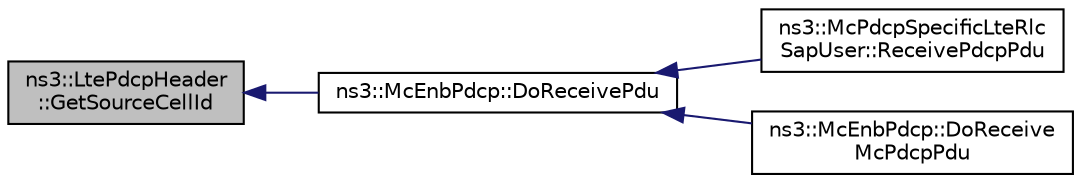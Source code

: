 digraph "ns3::LtePdcpHeader::GetSourceCellId"
{
  edge [fontname="Helvetica",fontsize="10",labelfontname="Helvetica",labelfontsize="10"];
  node [fontname="Helvetica",fontsize="10",shape=record];
  rankdir="LR";
  Node1 [label="ns3::LtePdcpHeader\l::GetSourceCellId",height=0.2,width=0.4,color="black", fillcolor="grey75", style="filled", fontcolor="black"];
  Node1 -> Node2 [dir="back",color="midnightblue",fontsize="10",style="solid"];
  Node2 [label="ns3::McEnbPdcp::DoReceivePdu",height=0.2,width=0.4,color="black", fillcolor="white", style="filled",URL="$d0/de1/classns3_1_1McEnbPdcp.html#a244a5eff95cef39b7319af03bfbac89d"];
  Node2 -> Node3 [dir="back",color="midnightblue",fontsize="10",style="solid"];
  Node3 [label="ns3::McPdcpSpecificLteRlc\lSapUser::ReceivePdcpPdu",height=0.2,width=0.4,color="black", fillcolor="white", style="filled",URL="$d9/d13/classns3_1_1McPdcpSpecificLteRlcSapUser.html#a0fa542c3a11d776ccbf72638695e5322"];
  Node2 -> Node4 [dir="back",color="midnightblue",fontsize="10",style="solid"];
  Node4 [label="ns3::McEnbPdcp::DoReceive\lMcPdcpPdu",height=0.2,width=0.4,color="black", fillcolor="white", style="filled",URL="$d0/de1/classns3_1_1McEnbPdcp.html#a5b9c606adc1cfce67ea26d07120ce8a3"];
}
